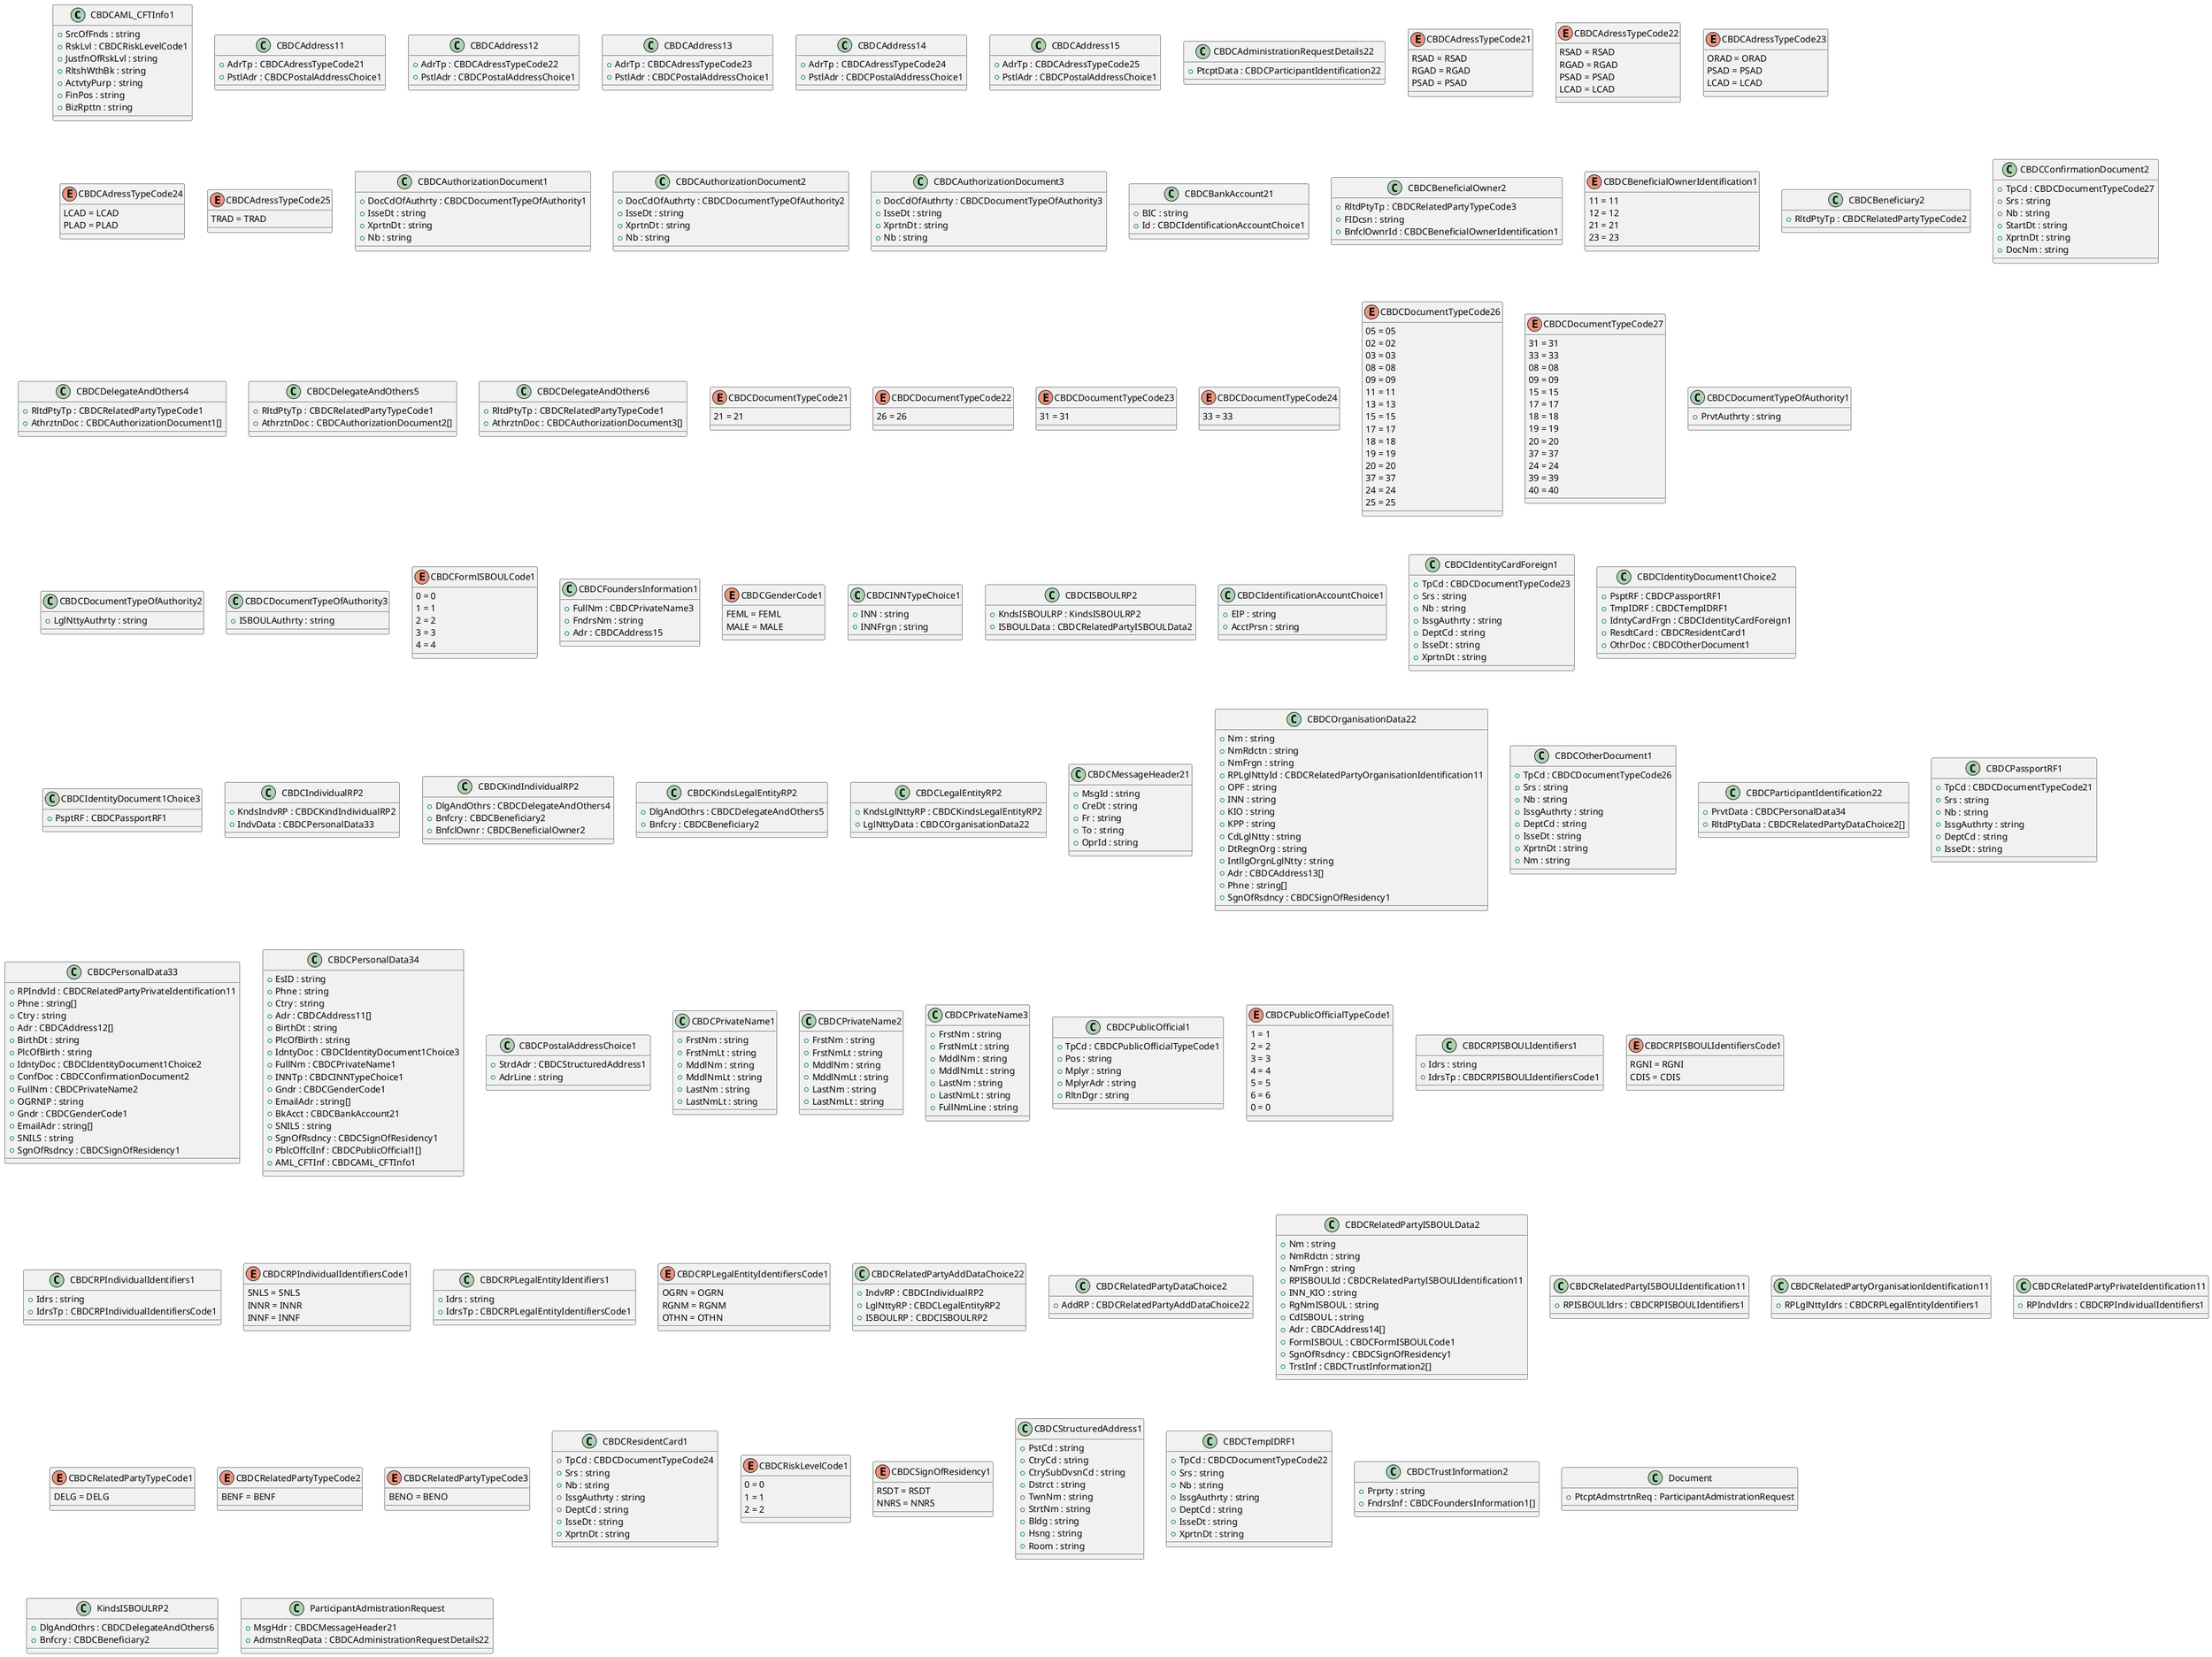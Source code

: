 @startuml

class CBDCAML_CFTInfo1 {
    +SrcOfFnds : string
    +RskLvl : CBDCRiskLevelCode1
    +JustfnOfRskLvl : string
    +RltshWthBk : string
    +ActvtyPurp : string
    +FinPos : string
    +BizRpttn : string
}
class CBDCAddress11 {
    +AdrTp : CBDCAdressTypeCode21
    +PstlAdr : CBDCPostalAddressChoice1
}
class CBDCAddress12 {
    +AdrTp : CBDCAdressTypeCode22
    +PstlAdr : CBDCPostalAddressChoice1
}
class CBDCAddress13 {
    +AdrTp : CBDCAdressTypeCode23
    +PstlAdr : CBDCPostalAddressChoice1
}
class CBDCAddress14 {
    +AdrTp : CBDCAdressTypeCode24
    +PstlAdr : CBDCPostalAddressChoice1
}
class CBDCAddress15 {
    +AdrTp : CBDCAdressTypeCode25
    +PstlAdr : CBDCPostalAddressChoice1
}
class CBDCAdministrationRequestDetails22 {
    +PtcptData : CBDCParticipantIdentification22
}
enum CBDCAdressTypeCode21 {
    RSAD = RSAD
    RGAD = RGAD
    PSAD = PSAD
}
enum CBDCAdressTypeCode22 {
    RSAD = RSAD
    RGAD = RGAD
    PSAD = PSAD
    LCAD = LCAD
}
enum CBDCAdressTypeCode23 {
    ORAD = ORAD
    PSAD = PSAD
    LCAD = LCAD
}
enum CBDCAdressTypeCode24 {
    LCAD = LCAD
    PLAD = PLAD
}
enum CBDCAdressTypeCode25 {
    TRAD = TRAD
}
class CBDCAuthorizationDocument1 {
    +DocCdOfAuthrty : CBDCDocumentTypeOfAuthority1
    +IsseDt : string
    +XprtnDt : string
    +Nb : string
}
class CBDCAuthorizationDocument2 {
    +DocCdOfAuthrty : CBDCDocumentTypeOfAuthority2
    +IsseDt : string
    +XprtnDt : string
    +Nb : string
}
class CBDCAuthorizationDocument3 {
    +DocCdOfAuthrty : CBDCDocumentTypeOfAuthority3
    +IsseDt : string
    +XprtnDt : string
    +Nb : string
}
class CBDCBankAccount21 {
    +BIC : string
    +Id : CBDCIdentificationAccountChoice1
}
class CBDCBeneficialOwner2 {
    +RltdPtyTp : CBDCRelatedPartyTypeCode3
    +FIDcsn : string
    +BnfclOwnrId : CBDCBeneficialOwnerIdentification1
}
enum CBDCBeneficialOwnerIdentification1 {
    11 = 11
    12 = 12
    21 = 21
    23 = 23
}
class CBDCBeneficiary2 {
    +RltdPtyTp : CBDCRelatedPartyTypeCode2
}
class CBDCConfirmationDocument2 {
    +TpCd : CBDCDocumentTypeCode27
    +Srs : string
    +Nb : string
    +StartDt : string
    +XprtnDt : string
    +DocNm : string
}
class CBDCDelegateAndOthers4 {
    +RltdPtyTp : CBDCRelatedPartyTypeCode1
    +AthrztnDoc : CBDCAuthorizationDocument1[]
}
class CBDCDelegateAndOthers5 {
    +RltdPtyTp : CBDCRelatedPartyTypeCode1
    +AthrztnDoc : CBDCAuthorizationDocument2[]
}
class CBDCDelegateAndOthers6 {
    +RltdPtyTp : CBDCRelatedPartyTypeCode1
    +AthrztnDoc : CBDCAuthorizationDocument3[]
}
enum CBDCDocumentTypeCode21 {
    21 = 21
}
enum CBDCDocumentTypeCode22 {
    26 = 26
}
enum CBDCDocumentTypeCode23 {
    31 = 31
}
enum CBDCDocumentTypeCode24 {
    33 = 33
}
enum CBDCDocumentTypeCode26 {
    05 = 05
    02 = 02
    03 = 03
    08 = 08
    09 = 09
    11 = 11
    13 = 13
    15 = 15
    17 = 17
    18 = 18
    19 = 19
    20 = 20
    37 = 37
    24 = 24
    25 = 25
}
enum CBDCDocumentTypeCode27 {
    31 = 31
    33 = 33
    08 = 08
    09 = 09
    15 = 15
    17 = 17
    18 = 18
    19 = 19
    20 = 20
    37 = 37
    24 = 24
    39 = 39
    40 = 40
}
class CBDCDocumentTypeOfAuthority1 {
    +PrvtAuthrty : string
}
class CBDCDocumentTypeOfAuthority2 {
    +LglNttyAuthrty : string
}
class CBDCDocumentTypeOfAuthority3 {
    +ISBOULAuthrty : string
}
enum CBDCFormISBOULCode1 {
    0 = 0
    1 = 1
    2 = 2
    3 = 3
    4 = 4
}
class CBDCFoundersInformation1 {
    +FullNm : CBDCPrivateName3
    +FndrsNm : string
    +Adr : CBDCAddress15
}
enum CBDCGenderCode1 {
    FEML = FEML
    MALE = MALE
}
class CBDCINNTypeChoice1 {
    +INN : string
    +INNFrgn : string
}
class CBDCISBOULRP2 {
    +KndsISBOULRP : KindsISBOULRP2
    +ISBOULData : CBDCRelatedPartyISBOULData2
}
class CBDCIdentificationAccountChoice1 {
    +EIP : string
    +AcctPrsn : string
}
class CBDCIdentityCardForeign1 {
    +TpCd : CBDCDocumentTypeCode23
    +Srs : string
    +Nb : string
    +IssgAuthrty : string
    +DeptCd : string
    +IsseDt : string
    +XprtnDt : string
}
class CBDCIdentityDocument1Choice2 {
    +PsptRF : CBDCPassportRF1
    +TmpIDRF : CBDCTempIDRF1
    +IdntyCardFrgn : CBDCIdentityCardForeign1
    +ResdtCard : CBDCResidentCard1
    +OthrDoc : CBDCOtherDocument1
}
class CBDCIdentityDocument1Choice3 {
    +PsptRF : CBDCPassportRF1
}
class CBDCIndividualRP2 {
    +KndsIndvRP : CBDCKindIndividualRP2
    +IndvData : CBDCPersonalData33
}
class CBDCKindIndividualRP2 {
    +DlgAndOthrs : CBDCDelegateAndOthers4
    +Bnfcry : CBDCBeneficiary2
    +BnfclOwnr : CBDCBeneficialOwner2
}
class CBDCKindsLegalEntityRP2 {
    +DlgAndOthrs : CBDCDelegateAndOthers5
    +Bnfcry : CBDCBeneficiary2
}
class CBDCLegalEntityRP2 {
    +KndsLglNttyRP : CBDCKindsLegalEntityRP2
    +LglNttyData : CBDCOrganisationData22
}
class CBDCMessageHeader21 {
    +MsgId : string
    +CreDt : string
    +Fr : string
    +To : string
    +OprId : string
}
class CBDCOrganisationData22 {
    +Nm : string
    +NmRdctn : string
    +NmFrgn : string
    +RPLglNttyId : CBDCRelatedPartyOrganisationIdentification11
    +OPF : string
    +INN : string
    +KIO : string
    +KPP : string
    +CdLglNtty : string
    +DtRegnOrg : string
    +IntllgOrgnLglNtty : string
    +Adr : CBDCAddress13[]
    +Phne : string[]
    +SgnOfRsdncy : CBDCSignOfResidency1
}
class CBDCOtherDocument1 {
    +TpCd : CBDCDocumentTypeCode26
    +Srs : string
    +Nb : string
    +IssgAuthrty : string
    +DeptCd : string
    +IsseDt : string
    +XprtnDt : string
    +Nm : string
}
class CBDCParticipantIdentification22 {
    +PrvtData : CBDCPersonalData34
    +RltdPtyData : CBDCRelatedPartyDataChoice2[]
}
class CBDCPassportRF1 {
    +TpCd : CBDCDocumentTypeCode21
    +Srs : string
    +Nb : string
    +IssgAuthrty : string
    +DeptCd : string
    +IsseDt : string
}
class CBDCPersonalData33 {
    +RPIndvId : CBDCRelatedPartyPrivateIdentification11
    +Phne : string[]
    +Ctry : string
    +Adr : CBDCAddress12[]
    +BirthDt : string
    +PlcOfBirth : string
    +IdntyDoc : CBDCIdentityDocument1Choice2
    +ConfDoc : CBDCConfirmationDocument2
    +FullNm : CBDCPrivateName2
    +OGRNIP : string
    +Gndr : CBDCGenderCode1
    +EmailAdr : string[]
    +SNILS : string
    +SgnOfRsdncy : CBDCSignOfResidency1
}
class CBDCPersonalData34 {
    +EsID : string
    +Phne : string
    +Ctry : string
    +Adr : CBDCAddress11[]
    +BirthDt : string
    +PlcOfBirth : string
    +IdntyDoc : CBDCIdentityDocument1Choice3
    +FullNm : CBDCPrivateName1
    +INNTp : CBDCINNTypeChoice1
    +Gndr : CBDCGenderCode1
    +EmailAdr : string[]
    +BkAcct : CBDCBankAccount21
    +SNILS : string
    +SgnOfRsdncy : CBDCSignOfResidency1
    +PblcOffclInf : CBDCPublicOfficial1[]
    +AML_CFTInf : CBDCAML_CFTInfo1
}
class CBDCPostalAddressChoice1 {
    +StrdAdr : CBDCStructuredAddress1
    +AdrLine : string
}
class CBDCPrivateName1 {
    +FrstNm : string
    +FrstNmLt : string
    +MddlNm : string
    +MddlNmLt : string
    +LastNm : string
    +LastNmLt : string
}
class CBDCPrivateName2 {
    +FrstNm : string
    +FrstNmLt : string
    +MddlNm : string
    +MddlNmLt : string
    +LastNm : string
    +LastNmLt : string
}
class CBDCPrivateName3 {
    +FrstNm : string
    +FrstNmLt : string
    +MddlNm : string
    +MddlNmLt : string
    +LastNm : string
    +LastNmLt : string
    +FullNmLine : string
}
class CBDCPublicOfficial1 {
    +TpCd : CBDCPublicOfficialTypeCode1
    +Pos : string
    +Mplyr : string
    +MplyrAdr : string
    +RltnDgr : string
}
enum CBDCPublicOfficialTypeCode1 {
    1 = 1
    2 = 2
    3 = 3
    4 = 4
    5 = 5
    6 = 6
    0 = 0
}
class CBDCRPISBOULIdentifiers1 {
    +Idrs : string
    +IdrsTp : CBDCRPISBOULIdentifiersCode1
}
enum CBDCRPISBOULIdentifiersCode1 {
    RGNI = RGNI
    CDIS = CDIS
}
class CBDCRPIndividualIdentifiers1 {
    +Idrs : string
    +IdrsTp : CBDCRPIndividualIdentifiersCode1
}
enum CBDCRPIndividualIdentifiersCode1 {
    SNLS = SNLS
    INNR = INNR
    INNF = INNF
}
class CBDCRPLegalEntityIdentifiers1 {
    +Idrs : string
    +IdrsTp : CBDCRPLegalEntityIdentifiersCode1
}
enum CBDCRPLegalEntityIdentifiersCode1 {
    OGRN = OGRN
    RGNM = RGNM
    OTHN = OTHN
}
class CBDCRelatedPartyAddDataChoice22 {
    +IndvRP : CBDCIndividualRP2
    +LglNttyRP : CBDCLegalEntityRP2
    +ISBOULRP : CBDCISBOULRP2
}
class CBDCRelatedPartyDataChoice2 {
    +AddRP : CBDCRelatedPartyAddDataChoice22
}
class CBDCRelatedPartyISBOULData2 {
    +Nm : string
    +NmRdctn : string
    +NmFrgn : string
    +RPISBOULId : CBDCRelatedPartyISBOULIdentification11
    +INN_KIO : string
    +RgNmISBOUL : string
    +CdISBOUL : string
    +Adr : CBDCAddress14[]
    +FormISBOUL : CBDCFormISBOULCode1
    +SgnOfRsdncy : CBDCSignOfResidency1
    +TrstInf : CBDCTrustInformation2[]
}
class CBDCRelatedPartyISBOULIdentification11 {
    +RPISBOULIdrs : CBDCRPISBOULIdentifiers1
}
class CBDCRelatedPartyOrganisationIdentification11 {
    +RPLglNttyIdrs : CBDCRPLegalEntityIdentifiers1
}
class CBDCRelatedPartyPrivateIdentification11 {
    +RPIndvIdrs : CBDCRPIndividualIdentifiers1
}
enum CBDCRelatedPartyTypeCode1 {
    DELG = DELG
}
enum CBDCRelatedPartyTypeCode2 {
    BENF = BENF
}
enum CBDCRelatedPartyTypeCode3 {
    BENO = BENO
}
class CBDCResidentCard1 {
    +TpCd : CBDCDocumentTypeCode24
    +Srs : string
    +Nb : string
    +IssgAuthrty : string
    +DeptCd : string
    +IsseDt : string
    +XprtnDt : string
}
enum CBDCRiskLevelCode1 {
    0 = 0
    1 = 1
    2 = 2
}
enum CBDCSignOfResidency1 {
    RSDT = RSDT
    NNRS = NNRS
}
class CBDCStructuredAddress1 {
    +PstCd : string
    +CtryCd : string
    +CtrySubDvsnCd : string
    +Dstrct : string
    +TwnNm : string
    +StrtNm : string
    +Bldg : string
    +Hsng : string
    +Room : string
}
class CBDCTempIDRF1 {
    +TpCd : CBDCDocumentTypeCode22
    +Srs : string
    +Nb : string
    +IssgAuthrty : string
    +DeptCd : string
    +IsseDt : string
    +XprtnDt : string
}
class CBDCTrustInformation2 {
    +Prprty : string
    +FndrsInf : CBDCFoundersInformation1[]
}
class Document {
    +PtcptAdmstrtnReq : ParticipantAdmistrationRequest
}
class KindsISBOULRP2 {
    +DlgAndOthrs : CBDCDelegateAndOthers6
    +Bnfcry : CBDCBeneficiary2
}
class ParticipantAdmistrationRequest {
    +MsgHdr : CBDCMessageHeader21
    +AdmstnReqData : CBDCAdministrationRequestDetails22
}

@enduml
